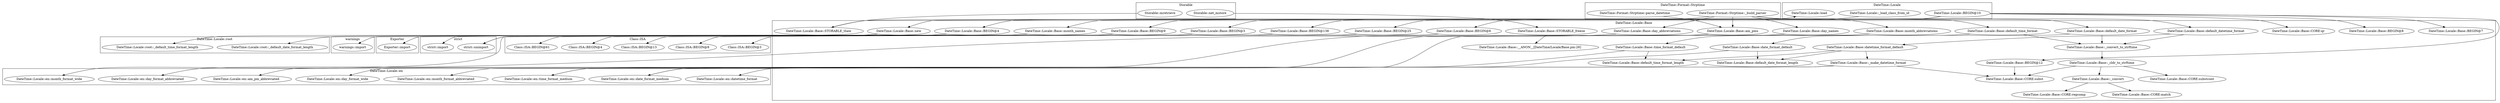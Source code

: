 digraph {
graph [overlap=false]
subgraph cluster_Storable {
	label="Storable";
	"Storable::net_mstore";
	"Storable::mretrieve";
}
subgraph cluster_DateTime_Locale_root {
	label="DateTime::Locale::root";
	"DateTime::Locale::root::_default_date_format_length";
	"DateTime::Locale::root::_default_time_format_length";
}
subgraph cluster_warnings {
	label="warnings";
	"warnings::import";
}
subgraph cluster_DateTime_Locale_Base {
	label="DateTime::Locale::Base";
	"DateTime::Locale::Base::new";
	"DateTime::Locale::Base::_cldr_to_strftime";
	"DateTime::Locale::Base::BEGIN@4";
	"DateTime::Locale::Base::BEGIN@9";
	"DateTime::Locale::Base::BEGIN@138";
	"DateTime::Locale::Base::month_names";
	"DateTime::Locale::Base::BEGIN@7";
	"DateTime::Locale::Base::default_date_format_length";
	"DateTime::Locale::Base::CORE:regcomp";
	"DateTime::Locale::Base::_convert_to_strftime";
	"DateTime::Locale::Base::STORABLE_freeze";
	"DateTime::Locale::Base::default_date_format";
	"DateTime::Locale::Base::STORABLE_thaw";
	"DateTime::Locale::Base::BEGIN@6";
	"DateTime::Locale::Base::default_time_format_length";
	"DateTime::Locale::Base::default_datetime_format";
	"DateTime::Locale::Base::BEGIN@8";
	"DateTime::Locale::Base::CORE:match";
	"DateTime::Locale::Base::day_abbreviations";
	"DateTime::Locale::Base::_convert";
	"DateTime::Locale::Base::date_format_default";
	"DateTime::Locale::Base::CORE:qr";
	"DateTime::Locale::Base::BEGIN@3";
	"DateTime::Locale::Base::am_pms";
	"DateTime::Locale::Base::CORE:substcont";
	"DateTime::Locale::Base::day_names";
	"DateTime::Locale::Base::datetime_format_default";
	"DateTime::Locale::Base::_make_datetime_format";
	"DateTime::Locale::Base::__ANON__[DateTime/Locale/Base.pm:26]";
	"DateTime::Locale::Base::default_time_format";
	"DateTime::Locale::Base::BEGIN@25";
	"DateTime::Locale::Base::time_format_default";
	"DateTime::Locale::Base::CORE:subst";
	"DateTime::Locale::Base::BEGIN@12";
	"DateTime::Locale::Base::month_abbreviations";
}
subgraph cluster_Class_ISA {
	label="Class::ISA";
	"Class::ISA::BEGIN@3";
	"Class::ISA::BEGIN@8";
	"Class::ISA::BEGIN@13";
	"Class::ISA::BEGIN@4";
	"Class::ISA::BEGIN@61";
}
subgraph cluster_strict {
	label="strict";
	"strict::import";
	"strict::unimport";
}
subgraph cluster_Exporter {
	label="Exporter";
	"Exporter::import";
}
subgraph cluster_DateTime_Format_Strptime {
	label="DateTime::Format::Strptime";
	"DateTime::Format::Strptime::parse_datetime";
	"DateTime::Format::Strptime::_build_parser";
}
subgraph cluster_DateTime_Locale {
	label="DateTime::Locale";
	"DateTime::Locale::load";
	"DateTime::Locale::_load_class_from_id";
	"DateTime::Locale::BEGIN@10";
}
subgraph cluster_DateTime_Locale_en {
	label="DateTime::Locale::en";
	"DateTime::Locale::en::month_format_abbreviated";
	"DateTime::Locale::en::datetime_format";
	"DateTime::Locale::en::day_format_wide";
	"DateTime::Locale::en::time_format_medium";
	"DateTime::Locale::en::day_format_abbreviated";
	"DateTime::Locale::en::month_format_wide";
	"DateTime::Locale::en::date_format_medium";
	"DateTime::Locale::en::am_pm_abbreviated";
}
"DateTime::Locale::_load_class_from_id" -> "DateTime::Locale::Base::new";
"DateTime::Locale::BEGIN@10" -> "DateTime::Locale::Base::BEGIN@138";
"DateTime::Locale::Base::BEGIN@6" -> "Class::ISA::BEGIN@8";
"DateTime::Format::Strptime::_build_parser" -> "DateTime::Locale::Base::month_names";
"DateTime::Locale::Base::new" -> "DateTime::Locale::root::_default_time_format_length";
"DateTime::Locale::Base::_make_datetime_format" -> "DateTime::Locale::en::time_format_medium";
"DateTime::Locale::Base::time_format_default" -> "DateTime::Locale::en::time_format_medium";
"DateTime::Format::Strptime::_build_parser" -> "DateTime::Locale::Base::default_date_format";
"DateTime::Locale::Base::BEGIN@9" -> "Exporter::import";
"DateTime::Locale::Base::day_names" -> "DateTime::Locale::en::day_format_wide";
"DateTime::Locale::BEGIN@10" -> "DateTime::Locale::Base::BEGIN@6";
"DateTime::Locale::BEGIN@10" -> "DateTime::Locale::Base::BEGIN@8";
"DateTime::Locale::BEGIN@10" -> "DateTime::Locale::Base::CORE:qr";
"DateTime::Locale::Base::BEGIN@6" -> "Class::ISA::BEGIN@3";
"DateTime::Locale::Base::_convert_to_strftime" -> "DateTime::Locale::Base::_cldr_to_strftime";
"DateTime::Locale::BEGIN@10" -> "DateTime::Locale::Base::BEGIN@4";
"DateTime::Locale::Base::_convert" -> "DateTime::Locale::Base::CORE:regcomp";
"DateTime::Locale::Base::datetime_format_default" -> "DateTime::Locale::Base::default_time_format_length";
"DateTime::Locale::Base::time_format_default" -> "DateTime::Locale::Base::default_time_format_length";
"DateTime::Format::Strptime::_build_parser" -> "DateTime::Locale::Base::default_datetime_format";
"DateTime::Locale::Base::_convert" -> "DateTime::Locale::Base::CORE:match";
"DateTime::Locale::Base::_cldr_to_strftime" -> "DateTime::Locale::Base::_convert";
"DateTime::Format::Strptime::parse_datetime" -> "DateTime::Locale::Base::am_pms";
"DateTime::Format::Strptime::_build_parser" -> "DateTime::Locale::Base::am_pms";
"DateTime::Locale::Base::default_datetime_format" -> "DateTime::Locale::Base::datetime_format_default";
"DateTime::Locale::Base::month_names" -> "DateTime::Locale::en::month_format_wide";
"DateTime::Locale::Base::new" -> "DateTime::Locale::root::_default_date_format_length";
"DateTime::Locale::Base::BEGIN@12" -> "DateTime::Locale::Base::CORE:subst";
"DateTime::Locale::Base::_make_datetime_format" -> "DateTime::Locale::Base::CORE:subst";
"DateTime::Locale::Base::_cldr_to_strftime" -> "DateTime::Locale::Base::CORE:subst";
"DateTime::Locale::BEGIN@10" -> "DateTime::Locale::Base::BEGIN@12";
"DateTime::Format::Strptime::_build_parser" -> "DateTime::Locale::Base::month_abbreviations";
"DateTime::Locale::Base::day_abbreviations" -> "DateTime::Locale::en::day_format_abbreviated";
"DateTime::Locale::Base::am_pms" -> "DateTime::Locale::en::am_pm_abbreviated";
"DateTime::Locale::Base::BEGIN@6" -> "Class::ISA::BEGIN@4";
"DateTime::Locale::BEGIN@10" -> "DateTime::Locale::Base::BEGIN@7";
"DateTime::Locale::Base::date_format_default" -> "DateTime::Locale::Base::default_date_format_length";
"DateTime::Locale::Base::datetime_format_default" -> "DateTime::Locale::Base::default_date_format_length";
"DateTime::Locale::Base::_make_datetime_format" -> "DateTime::Locale::en::datetime_format";
"Storable::net_mstore" -> "DateTime::Locale::Base::STORABLE_freeze";
"Storable::mretrieve" -> "DateTime::Locale::Base::STORABLE_thaw";
"DateTime::Locale::Base::BEGIN@138" -> "strict::unimport";
"DateTime::Locale::Base::BEGIN@25" -> "strict::unimport";
"DateTime::Locale::Base::month_abbreviations" -> "DateTime::Locale::en::month_format_abbreviated";
"DateTime::Locale::Base::default_date_format" -> "DateTime::Locale::Base::date_format_default";
"DateTime::Locale::BEGIN@10" -> "DateTime::Locale::Base::BEGIN@3";
"DateTime::Locale::Base::BEGIN@6" -> "Class::ISA::BEGIN@61";
"DateTime::Format::Strptime::_build_parser" -> "DateTime::Locale::Base::default_time_format";
"DateTime::Locale::Base::default_time_format" -> "DateTime::Locale::Base::time_format_default";
"DateTime::Locale::Base::BEGIN@4" -> "warnings::import";
"DateTime::Locale::Base::date_format_default" -> "DateTime::Locale::en::date_format_medium";
"DateTime::Locale::Base::_make_datetime_format" -> "DateTime::Locale::en::date_format_medium";
"DateTime::Locale::BEGIN@10" -> "DateTime::Locale::Base::BEGIN@9";
"DateTime::Locale::Base::default_time_format" -> "DateTime::Locale::Base::_convert_to_strftime";
"DateTime::Locale::Base::default_date_format" -> "DateTime::Locale::Base::_convert_to_strftime";
"DateTime::Locale::Base::default_datetime_format" -> "DateTime::Locale::Base::_convert_to_strftime";
"DateTime::Locale::Base::BEGIN@6" -> "Class::ISA::BEGIN@13";
"DateTime::Format::Strptime::_build_parser" -> "DateTime::Locale::Base::day_abbreviations";
"DateTime::Locale::Base::_cldr_to_strftime" -> "DateTime::Locale::Base::CORE:substcont";
"DateTime::Format::Strptime::_build_parser" -> "DateTime::Locale::Base::day_names";
"DateTime::Locale::Base::STORABLE_freeze" -> "DateTime::Locale::Base::__ANON__[DateTime/Locale/Base.pm:26]";
"DateTime::Locale::Base::datetime_format_default" -> "DateTime::Locale::Base::_make_datetime_format";
"DateTime::Locale::BEGIN@10" -> "DateTime::Locale::Base::BEGIN@25";
"DateTime::Locale::Base::STORABLE_thaw" -> "DateTime::Locale::load";
"DateTime::Locale::Base::BEGIN@3" -> "strict::import";
}
